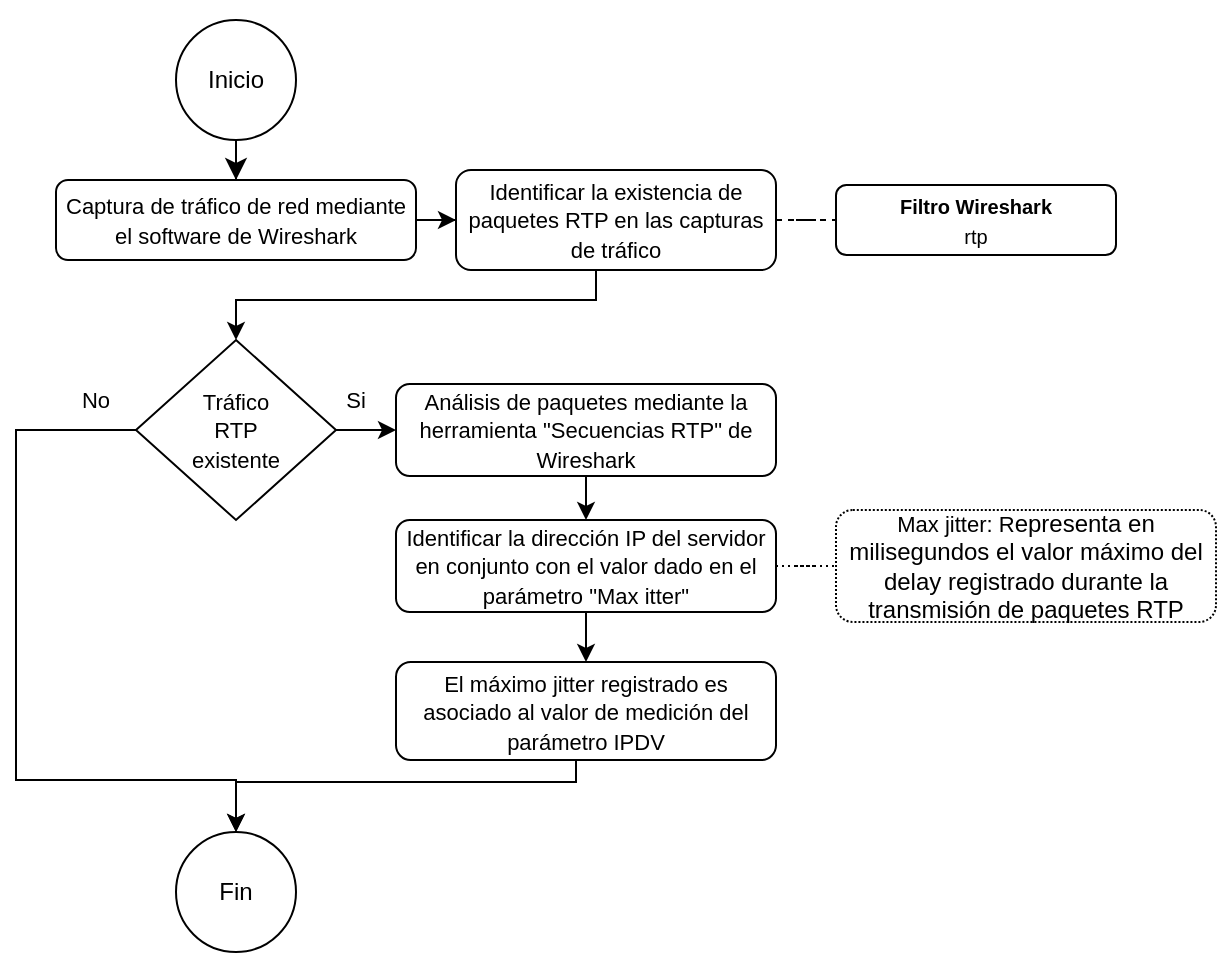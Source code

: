 <mxfile version="24.7.17">
  <diagram id="C5RBs43oDa-KdzZeNtuy" name="Page-1">
    <mxGraphModel dx="724" dy="428" grid="1" gridSize="10" guides="1" tooltips="1" connect="1" arrows="1" fold="1" page="1" pageScale="1" pageWidth="827" pageHeight="1169" math="0" shadow="0">
      <root>
        <mxCell id="WIyWlLk6GJQsqaUBKTNV-0" />
        <mxCell id="WIyWlLk6GJQsqaUBKTNV-1" parent="WIyWlLk6GJQsqaUBKTNV-0" />
        <mxCell id="WIyWlLk6GJQsqaUBKTNV-2" value="" style="rounded=0;html=1;jettySize=auto;orthogonalLoop=1;fontSize=11;endArrow=classic;endFill=1;endSize=8;strokeWidth=1;shadow=0;labelBackgroundColor=none;edgeStyle=orthogonalEdgeStyle;entryX=0.5;entryY=0;entryDx=0;entryDy=0;" parent="WIyWlLk6GJQsqaUBKTNV-1" source="8HY-wy-e0iQY2jqhLhTO-0" target="mDy7WNtcr2wcbE2Tr5dx-0" edge="1">
          <mxGeometry relative="1" as="geometry">
            <mxPoint x="220" y="140" as="targetPoint" />
            <mxPoint x="220" y="90" as="sourcePoint" />
          </mxGeometry>
        </mxCell>
        <mxCell id="WIyWlLk6GJQsqaUBKTNV-7" value="&lt;font style=&quot;font-size: 10px;&quot;&gt;&lt;b&gt;Filtro Wireshark&lt;/b&gt;&lt;/font&gt;&lt;div style=&quot;font-size: 13px;&quot;&gt;&lt;font style=&quot;font-size: 10px;&quot;&gt;rtp&lt;/font&gt;&lt;/div&gt;" style="rounded=1;whiteSpace=wrap;html=1;fontSize=12;glass=0;strokeWidth=1;shadow=0;" parent="WIyWlLk6GJQsqaUBKTNV-1" vertex="1">
          <mxGeometry x="520" y="142.5" width="140" height="35" as="geometry" />
        </mxCell>
        <mxCell id="8HY-wy-e0iQY2jqhLhTO-20" value="" style="edgeStyle=orthogonalEdgeStyle;rounded=0;orthogonalLoop=1;jettySize=auto;html=1;" parent="WIyWlLk6GJQsqaUBKTNV-1" source="mDy7WNtcr2wcbE2Tr5dx-0" target="8HY-wy-e0iQY2jqhLhTO-11" edge="1">
          <mxGeometry relative="1" as="geometry" />
        </mxCell>
        <mxCell id="mDy7WNtcr2wcbE2Tr5dx-0" value="&lt;font style=&quot;font-size: 11px;&quot;&gt;Captura de tráfico de red mediante el software de Wireshark&lt;/font&gt;" style="rounded=1;whiteSpace=wrap;html=1;" parent="WIyWlLk6GJQsqaUBKTNV-1" vertex="1">
          <mxGeometry x="130" y="140" width="180" height="40" as="geometry" />
        </mxCell>
        <mxCell id="8HY-wy-e0iQY2jqhLhTO-5" style="edgeStyle=orthogonalEdgeStyle;rounded=0;orthogonalLoop=1;jettySize=auto;html=1;entryX=0;entryY=0.5;entryDx=0;entryDy=0;" parent="WIyWlLk6GJQsqaUBKTNV-1" source="8HY-wy-e0iQY2jqhLhTO-1" target="8HY-wy-e0iQY2jqhLhTO-4" edge="1">
          <mxGeometry relative="1" as="geometry" />
        </mxCell>
        <mxCell id="xmCIeXyWxXK9kLhbiFmZ-0" style="edgeStyle=orthogonalEdgeStyle;rounded=0;orthogonalLoop=1;jettySize=auto;html=1;exitX=0;exitY=0.5;exitDx=0;exitDy=0;entryX=0.5;entryY=0;entryDx=0;entryDy=0;" parent="WIyWlLk6GJQsqaUBKTNV-1" source="8HY-wy-e0iQY2jqhLhTO-1" target="8HY-wy-e0iQY2jqhLhTO-15" edge="1">
          <mxGeometry relative="1" as="geometry">
            <Array as="points">
              <mxPoint x="110" y="265" />
              <mxPoint x="110" y="440" />
              <mxPoint x="220" y="440" />
            </Array>
          </mxGeometry>
        </mxCell>
        <mxCell id="8HY-wy-e0iQY2jqhLhTO-1" value="&lt;font style=&quot;font-size: 11px;&quot;&gt;Tráfico&lt;br&gt;RTP&lt;br&gt;existente&lt;/font&gt;" style="rhombus;whiteSpace=wrap;html=1;" parent="WIyWlLk6GJQsqaUBKTNV-1" vertex="1">
          <mxGeometry x="170" y="220" width="100" height="90" as="geometry" />
        </mxCell>
        <mxCell id="8HY-wy-e0iQY2jqhLhTO-27" value="" style="edgeStyle=orthogonalEdgeStyle;rounded=0;orthogonalLoop=1;jettySize=auto;html=1;" parent="WIyWlLk6GJQsqaUBKTNV-1" source="8HY-wy-e0iQY2jqhLhTO-4" target="8HY-wy-e0iQY2jqhLhTO-26" edge="1">
          <mxGeometry relative="1" as="geometry" />
        </mxCell>
        <mxCell id="8HY-wy-e0iQY2jqhLhTO-4" value="&lt;font style=&quot;font-size: 11px;&quot;&gt;Análisis de paquetes mediante la herramienta &quot;Secuencias RTP&quot; de Wireshark&lt;/font&gt;" style="rounded=1;whiteSpace=wrap;html=1;" parent="WIyWlLk6GJQsqaUBKTNV-1" vertex="1">
          <mxGeometry x="300" y="242" width="190" height="46" as="geometry" />
        </mxCell>
        <mxCell id="8HY-wy-e0iQY2jqhLhTO-8" value="&lt;font style=&quot;font-size: 11px;&quot;&gt;Si&lt;/font&gt;" style="text;html=1;align=center;verticalAlign=middle;whiteSpace=wrap;rounded=0;" parent="WIyWlLk6GJQsqaUBKTNV-1" vertex="1">
          <mxGeometry x="270" y="235" width="20" height="30" as="geometry" />
        </mxCell>
        <mxCell id="8HY-wy-e0iQY2jqhLhTO-10" value="&lt;font style=&quot;font-size: 11px;&quot;&gt;No&lt;/font&gt;" style="text;html=1;align=center;verticalAlign=middle;whiteSpace=wrap;rounded=0;" parent="WIyWlLk6GJQsqaUBKTNV-1" vertex="1">
          <mxGeometry x="140" y="235" width="20" height="30" as="geometry" />
        </mxCell>
        <mxCell id="8HY-wy-e0iQY2jqhLhTO-12" value="" style="edgeStyle=orthogonalEdgeStyle;rounded=0;orthogonalLoop=1;jettySize=auto;html=1;dashed=1;endArrow=none;endFill=0;" parent="WIyWlLk6GJQsqaUBKTNV-1" source="8HY-wy-e0iQY2jqhLhTO-11" target="WIyWlLk6GJQsqaUBKTNV-7" edge="1">
          <mxGeometry relative="1" as="geometry" />
        </mxCell>
        <mxCell id="8HY-wy-e0iQY2jqhLhTO-21" value="" style="edgeStyle=orthogonalEdgeStyle;rounded=0;orthogonalLoop=1;jettySize=auto;html=1;" parent="WIyWlLk6GJQsqaUBKTNV-1" source="8HY-wy-e0iQY2jqhLhTO-11" target="8HY-wy-e0iQY2jqhLhTO-1" edge="1">
          <mxGeometry relative="1" as="geometry">
            <Array as="points">
              <mxPoint x="400" y="200" />
              <mxPoint x="220" y="200" />
            </Array>
          </mxGeometry>
        </mxCell>
        <mxCell id="8HY-wy-e0iQY2jqhLhTO-11" value="&lt;font style=&quot;font-size: 11px;&quot;&gt;Identificar la existencia de paquetes RTP en las capturas de tráfico&lt;/font&gt;" style="rounded=1;whiteSpace=wrap;html=1;" parent="WIyWlLk6GJQsqaUBKTNV-1" vertex="1">
          <mxGeometry x="330" y="135" width="160" height="50" as="geometry" />
        </mxCell>
        <mxCell id="8HY-wy-e0iQY2jqhLhTO-15" value="Fin" style="ellipse;whiteSpace=wrap;html=1;aspect=fixed;" parent="WIyWlLk6GJQsqaUBKTNV-1" vertex="1">
          <mxGeometry x="190" y="466" width="60" height="60" as="geometry" />
        </mxCell>
        <mxCell id="8HY-wy-e0iQY2jqhLhTO-17" value="" style="rounded=0;html=1;jettySize=auto;orthogonalLoop=1;fontSize=11;endArrow=classic;endFill=1;endSize=8;strokeWidth=1;shadow=0;labelBackgroundColor=none;edgeStyle=orthogonalEdgeStyle;entryX=0.5;entryY=0;entryDx=0;entryDy=0;" parent="WIyWlLk6GJQsqaUBKTNV-1" target="8HY-wy-e0iQY2jqhLhTO-0" edge="1">
          <mxGeometry relative="1" as="geometry">
            <mxPoint x="220" y="150" as="targetPoint" />
            <mxPoint x="220" y="90" as="sourcePoint" />
          </mxGeometry>
        </mxCell>
        <mxCell id="8HY-wy-e0iQY2jqhLhTO-0" value="&lt;font style=&quot;font-size: 12px;&quot;&gt;Inicio&lt;/font&gt;" style="ellipse;whiteSpace=wrap;html=1;aspect=fixed;" parent="WIyWlLk6GJQsqaUBKTNV-1" vertex="1">
          <mxGeometry x="190" y="60" width="60" height="60" as="geometry" />
        </mxCell>
        <mxCell id="8HY-wy-e0iQY2jqhLhTO-34" value="" style="edgeStyle=orthogonalEdgeStyle;rounded=0;orthogonalLoop=1;jettySize=auto;html=1;endArrow=none;endFill=0;dashed=1;dashPattern=1 2;" parent="WIyWlLk6GJQsqaUBKTNV-1" source="8HY-wy-e0iQY2jqhLhTO-26" target="8HY-wy-e0iQY2jqhLhTO-33" edge="1">
          <mxGeometry relative="1" as="geometry" />
        </mxCell>
        <mxCell id="8HY-wy-e0iQY2jqhLhTO-37" value="" style="edgeStyle=orthogonalEdgeStyle;rounded=0;orthogonalLoop=1;jettySize=auto;html=1;" parent="WIyWlLk6GJQsqaUBKTNV-1" source="8HY-wy-e0iQY2jqhLhTO-26" target="8HY-wy-e0iQY2jqhLhTO-36" edge="1">
          <mxGeometry relative="1" as="geometry" />
        </mxCell>
        <mxCell id="8HY-wy-e0iQY2jqhLhTO-26" value="&lt;font style=&quot;font-size: 11px;&quot;&gt;Identificar la dirección IP del servidor en conjunto con el valor dado en el parámetro &quot;Max itter&quot;&lt;/font&gt;" style="rounded=1;whiteSpace=wrap;html=1;" parent="WIyWlLk6GJQsqaUBKTNV-1" vertex="1">
          <mxGeometry x="300" y="310" width="190" height="46" as="geometry" />
        </mxCell>
        <mxCell id="8HY-wy-e0iQY2jqhLhTO-33" value="&lt;font style=&quot;font-size: 11px;&quot;&gt;Max jitter: R&lt;/font&gt;epresenta en milisegundos el valor máximo del delay&amp;nbsp;registrado durante la transmisión de paquetes RTP" style="rounded=1;whiteSpace=wrap;html=1;dashed=1;dashPattern=1 1;" parent="WIyWlLk6GJQsqaUBKTNV-1" vertex="1">
          <mxGeometry x="520" y="305" width="190" height="56" as="geometry" />
        </mxCell>
        <mxCell id="8HY-wy-e0iQY2jqhLhTO-38" style="edgeStyle=orthogonalEdgeStyle;rounded=0;orthogonalLoop=1;jettySize=auto;html=1;entryX=0.5;entryY=0;entryDx=0;entryDy=0;" parent="WIyWlLk6GJQsqaUBKTNV-1" source="8HY-wy-e0iQY2jqhLhTO-36" target="8HY-wy-e0iQY2jqhLhTO-15" edge="1">
          <mxGeometry relative="1" as="geometry">
            <Array as="points">
              <mxPoint x="390" y="441" />
              <mxPoint x="220" y="441" />
            </Array>
          </mxGeometry>
        </mxCell>
        <mxCell id="8HY-wy-e0iQY2jqhLhTO-36" value="&lt;font style=&quot;font-size: 11px;&quot;&gt;El máximo jitter registrado es asociado al valor de medición del parámetro IPDV&lt;/font&gt;" style="rounded=1;whiteSpace=wrap;html=1;" parent="WIyWlLk6GJQsqaUBKTNV-1" vertex="1">
          <mxGeometry x="300" y="381" width="190" height="49" as="geometry" />
        </mxCell>
      </root>
    </mxGraphModel>
  </diagram>
</mxfile>
